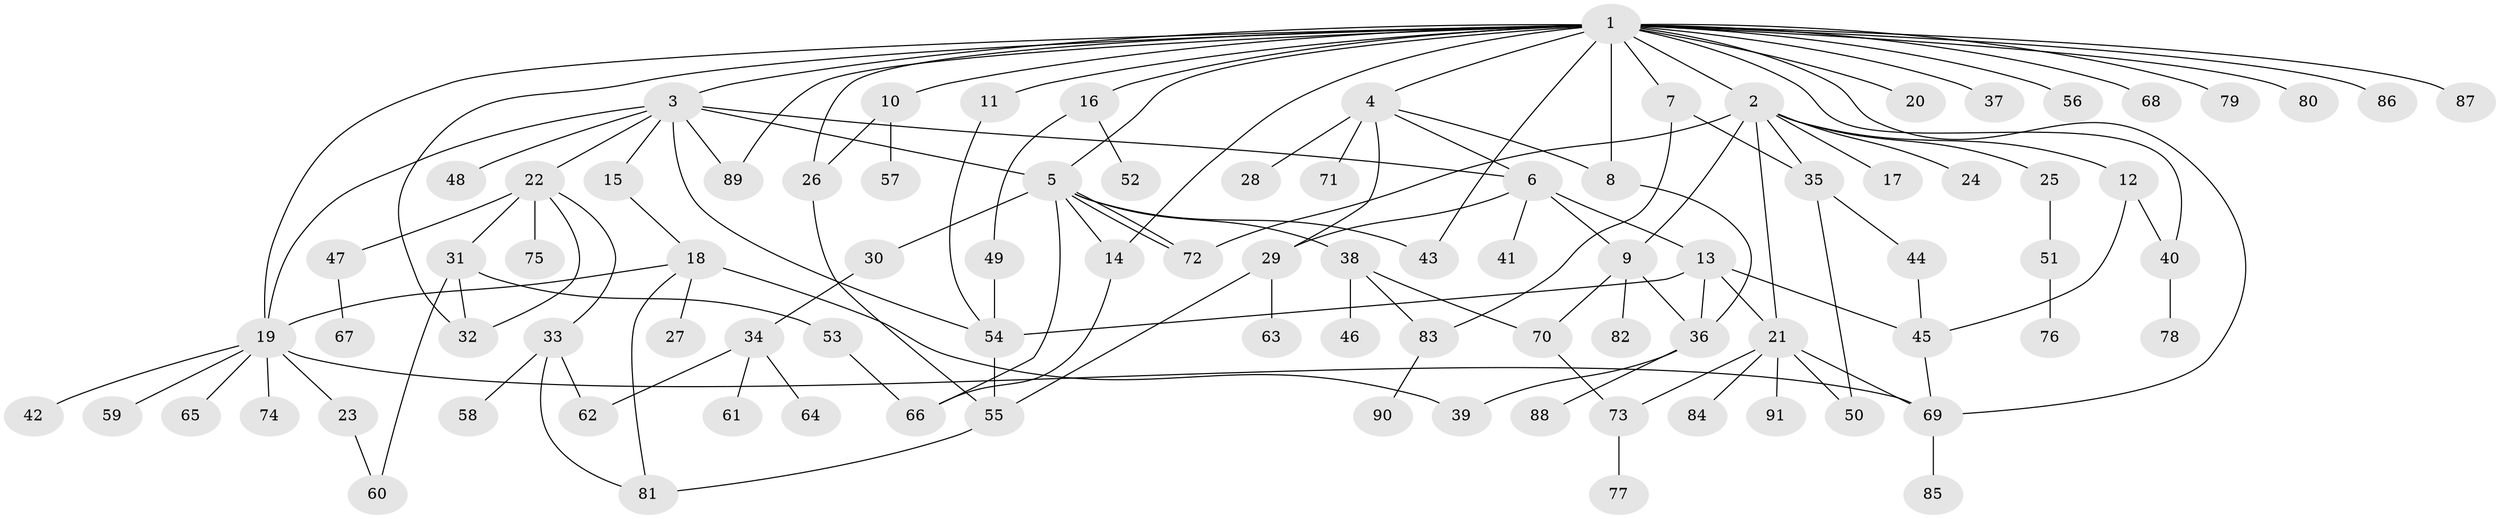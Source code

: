 // coarse degree distribution, {23: 0.015873015873015872, 9: 0.031746031746031744, 11: 0.015873015873015872, 6: 0.031746031746031744, 8: 0.015873015873015872, 3: 0.1111111111111111, 5: 0.06349206349206349, 2: 0.15873015873015872, 10: 0.015873015873015872, 1: 0.4444444444444444, 7: 0.015873015873015872, 4: 0.07936507936507936}
// Generated by graph-tools (version 1.1) at 2025/18/03/04/25 18:18:24]
// undirected, 91 vertices, 131 edges
graph export_dot {
graph [start="1"]
  node [color=gray90,style=filled];
  1;
  2;
  3;
  4;
  5;
  6;
  7;
  8;
  9;
  10;
  11;
  12;
  13;
  14;
  15;
  16;
  17;
  18;
  19;
  20;
  21;
  22;
  23;
  24;
  25;
  26;
  27;
  28;
  29;
  30;
  31;
  32;
  33;
  34;
  35;
  36;
  37;
  38;
  39;
  40;
  41;
  42;
  43;
  44;
  45;
  46;
  47;
  48;
  49;
  50;
  51;
  52;
  53;
  54;
  55;
  56;
  57;
  58;
  59;
  60;
  61;
  62;
  63;
  64;
  65;
  66;
  67;
  68;
  69;
  70;
  71;
  72;
  73;
  74;
  75;
  76;
  77;
  78;
  79;
  80;
  81;
  82;
  83;
  84;
  85;
  86;
  87;
  88;
  89;
  90;
  91;
  1 -- 2;
  1 -- 3;
  1 -- 4;
  1 -- 5;
  1 -- 7;
  1 -- 8;
  1 -- 10;
  1 -- 11;
  1 -- 14;
  1 -- 16;
  1 -- 19;
  1 -- 20;
  1 -- 26;
  1 -- 32;
  1 -- 37;
  1 -- 40;
  1 -- 43;
  1 -- 56;
  1 -- 68;
  1 -- 69;
  1 -- 79;
  1 -- 80;
  1 -- 86;
  1 -- 87;
  1 -- 89;
  2 -- 9;
  2 -- 12;
  2 -- 17;
  2 -- 21;
  2 -- 24;
  2 -- 25;
  2 -- 35;
  2 -- 72;
  3 -- 5;
  3 -- 6;
  3 -- 15;
  3 -- 19;
  3 -- 22;
  3 -- 48;
  3 -- 54;
  3 -- 89;
  4 -- 6;
  4 -- 8;
  4 -- 28;
  4 -- 29;
  4 -- 71;
  5 -- 14;
  5 -- 30;
  5 -- 38;
  5 -- 43;
  5 -- 66;
  5 -- 72;
  5 -- 72;
  6 -- 9;
  6 -- 13;
  6 -- 29;
  6 -- 41;
  7 -- 35;
  7 -- 83;
  8 -- 36;
  9 -- 36;
  9 -- 70;
  9 -- 82;
  10 -- 26;
  10 -- 57;
  11 -- 54;
  12 -- 40;
  12 -- 45;
  13 -- 21;
  13 -- 36;
  13 -- 45;
  13 -- 54;
  14 -- 66;
  15 -- 18;
  16 -- 49;
  16 -- 52;
  18 -- 19;
  18 -- 27;
  18 -- 39;
  18 -- 81;
  19 -- 23;
  19 -- 42;
  19 -- 59;
  19 -- 65;
  19 -- 69;
  19 -- 74;
  21 -- 50;
  21 -- 69;
  21 -- 73;
  21 -- 84;
  21 -- 91;
  22 -- 31;
  22 -- 32;
  22 -- 33;
  22 -- 47;
  22 -- 75;
  23 -- 60;
  25 -- 51;
  26 -- 55;
  29 -- 55;
  29 -- 63;
  30 -- 34;
  31 -- 32;
  31 -- 53;
  31 -- 60;
  33 -- 58;
  33 -- 62;
  33 -- 81;
  34 -- 61;
  34 -- 62;
  34 -- 64;
  35 -- 44;
  35 -- 50;
  36 -- 39;
  36 -- 88;
  38 -- 46;
  38 -- 70;
  38 -- 83;
  40 -- 78;
  44 -- 45;
  45 -- 69;
  47 -- 67;
  49 -- 54;
  51 -- 76;
  53 -- 66;
  54 -- 55;
  55 -- 81;
  69 -- 85;
  70 -- 73;
  73 -- 77;
  83 -- 90;
}

